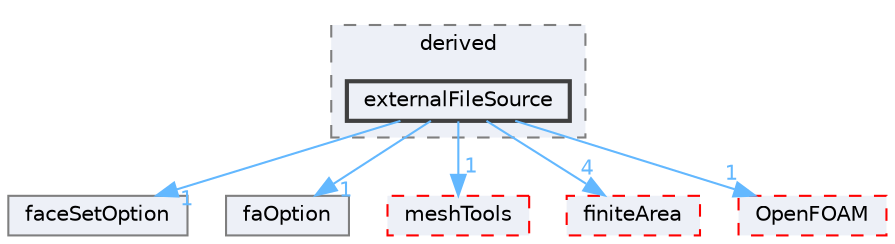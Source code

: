 digraph "src/faOptions/sources/derived/externalFileSource"
{
 // LATEX_PDF_SIZE
  bgcolor="transparent";
  edge [fontname=Helvetica,fontsize=10,labelfontname=Helvetica,labelfontsize=10];
  node [fontname=Helvetica,fontsize=10,shape=box,height=0.2,width=0.4];
  compound=true
  subgraph clusterdir_0cce101048a932222a02d214d3222a0b {
    graph [ bgcolor="#edf0f7", pencolor="grey50", label="derived", fontname=Helvetica,fontsize=10 style="filled,dashed", URL="dir_0cce101048a932222a02d214d3222a0b.html",tooltip=""]
  dir_8b95072400ac34244ce58381eaf3214f [label="externalFileSource", fillcolor="#edf0f7", color="grey25", style="filled,bold", URL="dir_8b95072400ac34244ce58381eaf3214f.html",tooltip=""];
  }
  dir_613427c1d25393dd35a4d902c5667b2a [label="faceSetOption", fillcolor="#edf0f7", color="grey50", style="filled", URL="dir_613427c1d25393dd35a4d902c5667b2a.html",tooltip=""];
  dir_7c6939ae7dfe90ce1256a766067fd358 [label="faOption", fillcolor="#edf0f7", color="grey50", style="filled", URL="dir_7c6939ae7dfe90ce1256a766067fd358.html",tooltip=""];
  dir_ae30ad0bef50cf391b24c614251bb9fd [label="meshTools", fillcolor="#edf0f7", color="red", style="filled,dashed", URL="dir_ae30ad0bef50cf391b24c614251bb9fd.html",tooltip=""];
  dir_b69a9eadfe761c231b266ce918b218a5 [label="finiteArea", fillcolor="#edf0f7", color="red", style="filled,dashed", URL="dir_b69a9eadfe761c231b266ce918b218a5.html",tooltip=""];
  dir_c5473ff19b20e6ec4dfe5c310b3778a8 [label="OpenFOAM", fillcolor="#edf0f7", color="red", style="filled,dashed", URL="dir_c5473ff19b20e6ec4dfe5c310b3778a8.html",tooltip=""];
  dir_8b95072400ac34244ce58381eaf3214f->dir_613427c1d25393dd35a4d902c5667b2a [headlabel="1", labeldistance=1.5 headhref="dir_001221_001266.html" href="dir_001221_001266.html" color="steelblue1" fontcolor="steelblue1"];
  dir_8b95072400ac34244ce58381eaf3214f->dir_7c6939ae7dfe90ce1256a766067fd358 [headlabel="1", labeldistance=1.5 headhref="dir_001221_001302.html" href="dir_001221_001302.html" color="steelblue1" fontcolor="steelblue1"];
  dir_8b95072400ac34244ce58381eaf3214f->dir_ae30ad0bef50cf391b24c614251bb9fd [headlabel="1", labeldistance=1.5 headhref="dir_001221_002382.html" href="dir_001221_002382.html" color="steelblue1" fontcolor="steelblue1"];
  dir_8b95072400ac34244ce58381eaf3214f->dir_b69a9eadfe761c231b266ce918b218a5 [headlabel="4", labeldistance=1.5 headhref="dir_001221_001385.html" href="dir_001221_001385.html" color="steelblue1" fontcolor="steelblue1"];
  dir_8b95072400ac34244ce58381eaf3214f->dir_c5473ff19b20e6ec4dfe5c310b3778a8 [headlabel="1", labeldistance=1.5 headhref="dir_001221_002695.html" href="dir_001221_002695.html" color="steelblue1" fontcolor="steelblue1"];
}
